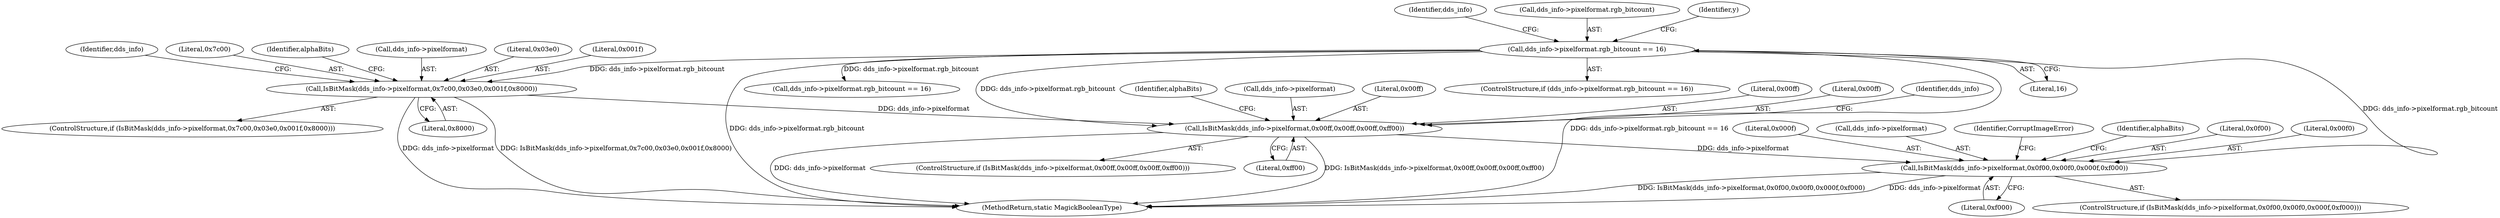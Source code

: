 digraph "0_ImageMagick_d7325bac173492b358417a0ad49fabad44447d52_4@pointer" {
"1000136" [label="(Call,IsBitMask(dds_info->pixelformat,0x00ff,0x00ff,0x00ff,0xff00))"];
"1000114" [label="(Call,dds_info->pixelformat.rgb_bitcount == 16)"];
"1000123" [label="(Call,IsBitMask(dds_info->pixelformat,0x7c00,0x03e0,0x001f,0x8000))"];
"1000155" [label="(Call,IsBitMask(dds_info->pixelformat,0x0f00,0x00f0,0x000f,0xf000))"];
"1000143" [label="(Literal,0xff00)"];
"1000161" [label="(Literal,0x000f)"];
"1000124" [label="(Call,dds_info->pixelformat)"];
"1000156" [label="(Call,dds_info->pixelformat)"];
"1000114" [label="(Call,dds_info->pixelformat.rgb_bitcount == 16)"];
"1000137" [label="(Call,dds_info->pixelformat)"];
"1000128" [label="(Literal,0x03e0)"];
"1000168" [label="(Identifier,CorruptImageError)"];
"1000141" [label="(Literal,0x00ff)"];
"1000123" [label="(Call,IsBitMask(dds_info->pixelformat,0x7c00,0x03e0,0x001f,0x8000))"];
"1000155" [label="(Call,IsBitMask(dds_info->pixelformat,0x0f00,0x00f0,0x000f,0xf000))"];
"1000125" [label="(Identifier,dds_info)"];
"1000424" [label="(MethodReturn,static MagickBooleanType)"];
"1000115" [label="(Call,dds_info->pixelformat.rgb_bitcount)"];
"1000164" [label="(Identifier,alphaBits)"];
"1000159" [label="(Literal,0x0f00)"];
"1000140" [label="(Literal,0x00ff)"];
"1000142" [label="(Literal,0x00ff)"];
"1000120" [label="(Literal,16)"];
"1000162" [label="(Literal,0xf000)"];
"1000129" [label="(Literal,0x001f)"];
"1000138" [label="(Identifier,dds_info)"];
"1000157" [label="(Identifier,dds_info)"];
"1000127" [label="(Literal,0x7c00)"];
"1000130" [label="(Literal,0x8000)"];
"1000135" [label="(ControlStructure,if (IsBitMask(dds_info->pixelformat,0x00ff,0x00ff,0x00ff,0xff00)))"];
"1000146" [label="(Identifier,alphaBits)"];
"1000221" [label="(Call,dds_info->pixelformat.rgb_bitcount == 16)"];
"1000175" [label="(Identifier,y)"];
"1000113" [label="(ControlStructure,if (dds_info->pixelformat.rgb_bitcount == 16))"];
"1000132" [label="(Identifier,alphaBits)"];
"1000154" [label="(ControlStructure,if (IsBitMask(dds_info->pixelformat,0x0f00,0x00f0,0x000f,0xf000)))"];
"1000122" [label="(ControlStructure,if (IsBitMask(dds_info->pixelformat,0x7c00,0x03e0,0x001f,0x8000)))"];
"1000160" [label="(Literal,0x00f0)"];
"1000136" [label="(Call,IsBitMask(dds_info->pixelformat,0x00ff,0x00ff,0x00ff,0xff00))"];
"1000136" -> "1000135"  [label="AST: "];
"1000136" -> "1000143"  [label="CFG: "];
"1000137" -> "1000136"  [label="AST: "];
"1000140" -> "1000136"  [label="AST: "];
"1000141" -> "1000136"  [label="AST: "];
"1000142" -> "1000136"  [label="AST: "];
"1000143" -> "1000136"  [label="AST: "];
"1000146" -> "1000136"  [label="CFG: "];
"1000157" -> "1000136"  [label="CFG: "];
"1000136" -> "1000424"  [label="DDG: IsBitMask(dds_info->pixelformat,0x00ff,0x00ff,0x00ff,0xff00)"];
"1000136" -> "1000424"  [label="DDG: dds_info->pixelformat"];
"1000114" -> "1000136"  [label="DDG: dds_info->pixelformat.rgb_bitcount"];
"1000123" -> "1000136"  [label="DDG: dds_info->pixelformat"];
"1000136" -> "1000155"  [label="DDG: dds_info->pixelformat"];
"1000114" -> "1000113"  [label="AST: "];
"1000114" -> "1000120"  [label="CFG: "];
"1000115" -> "1000114"  [label="AST: "];
"1000120" -> "1000114"  [label="AST: "];
"1000125" -> "1000114"  [label="CFG: "];
"1000175" -> "1000114"  [label="CFG: "];
"1000114" -> "1000424"  [label="DDG: dds_info->pixelformat.rgb_bitcount == 16"];
"1000114" -> "1000424"  [label="DDG: dds_info->pixelformat.rgb_bitcount"];
"1000114" -> "1000123"  [label="DDG: dds_info->pixelformat.rgb_bitcount"];
"1000114" -> "1000155"  [label="DDG: dds_info->pixelformat.rgb_bitcount"];
"1000114" -> "1000221"  [label="DDG: dds_info->pixelformat.rgb_bitcount"];
"1000123" -> "1000122"  [label="AST: "];
"1000123" -> "1000130"  [label="CFG: "];
"1000124" -> "1000123"  [label="AST: "];
"1000127" -> "1000123"  [label="AST: "];
"1000128" -> "1000123"  [label="AST: "];
"1000129" -> "1000123"  [label="AST: "];
"1000130" -> "1000123"  [label="AST: "];
"1000132" -> "1000123"  [label="CFG: "];
"1000138" -> "1000123"  [label="CFG: "];
"1000123" -> "1000424"  [label="DDG: IsBitMask(dds_info->pixelformat,0x7c00,0x03e0,0x001f,0x8000)"];
"1000123" -> "1000424"  [label="DDG: dds_info->pixelformat"];
"1000155" -> "1000154"  [label="AST: "];
"1000155" -> "1000162"  [label="CFG: "];
"1000156" -> "1000155"  [label="AST: "];
"1000159" -> "1000155"  [label="AST: "];
"1000160" -> "1000155"  [label="AST: "];
"1000161" -> "1000155"  [label="AST: "];
"1000162" -> "1000155"  [label="AST: "];
"1000164" -> "1000155"  [label="CFG: "];
"1000168" -> "1000155"  [label="CFG: "];
"1000155" -> "1000424"  [label="DDG: IsBitMask(dds_info->pixelformat,0x0f00,0x00f0,0x000f,0xf000)"];
"1000155" -> "1000424"  [label="DDG: dds_info->pixelformat"];
}
